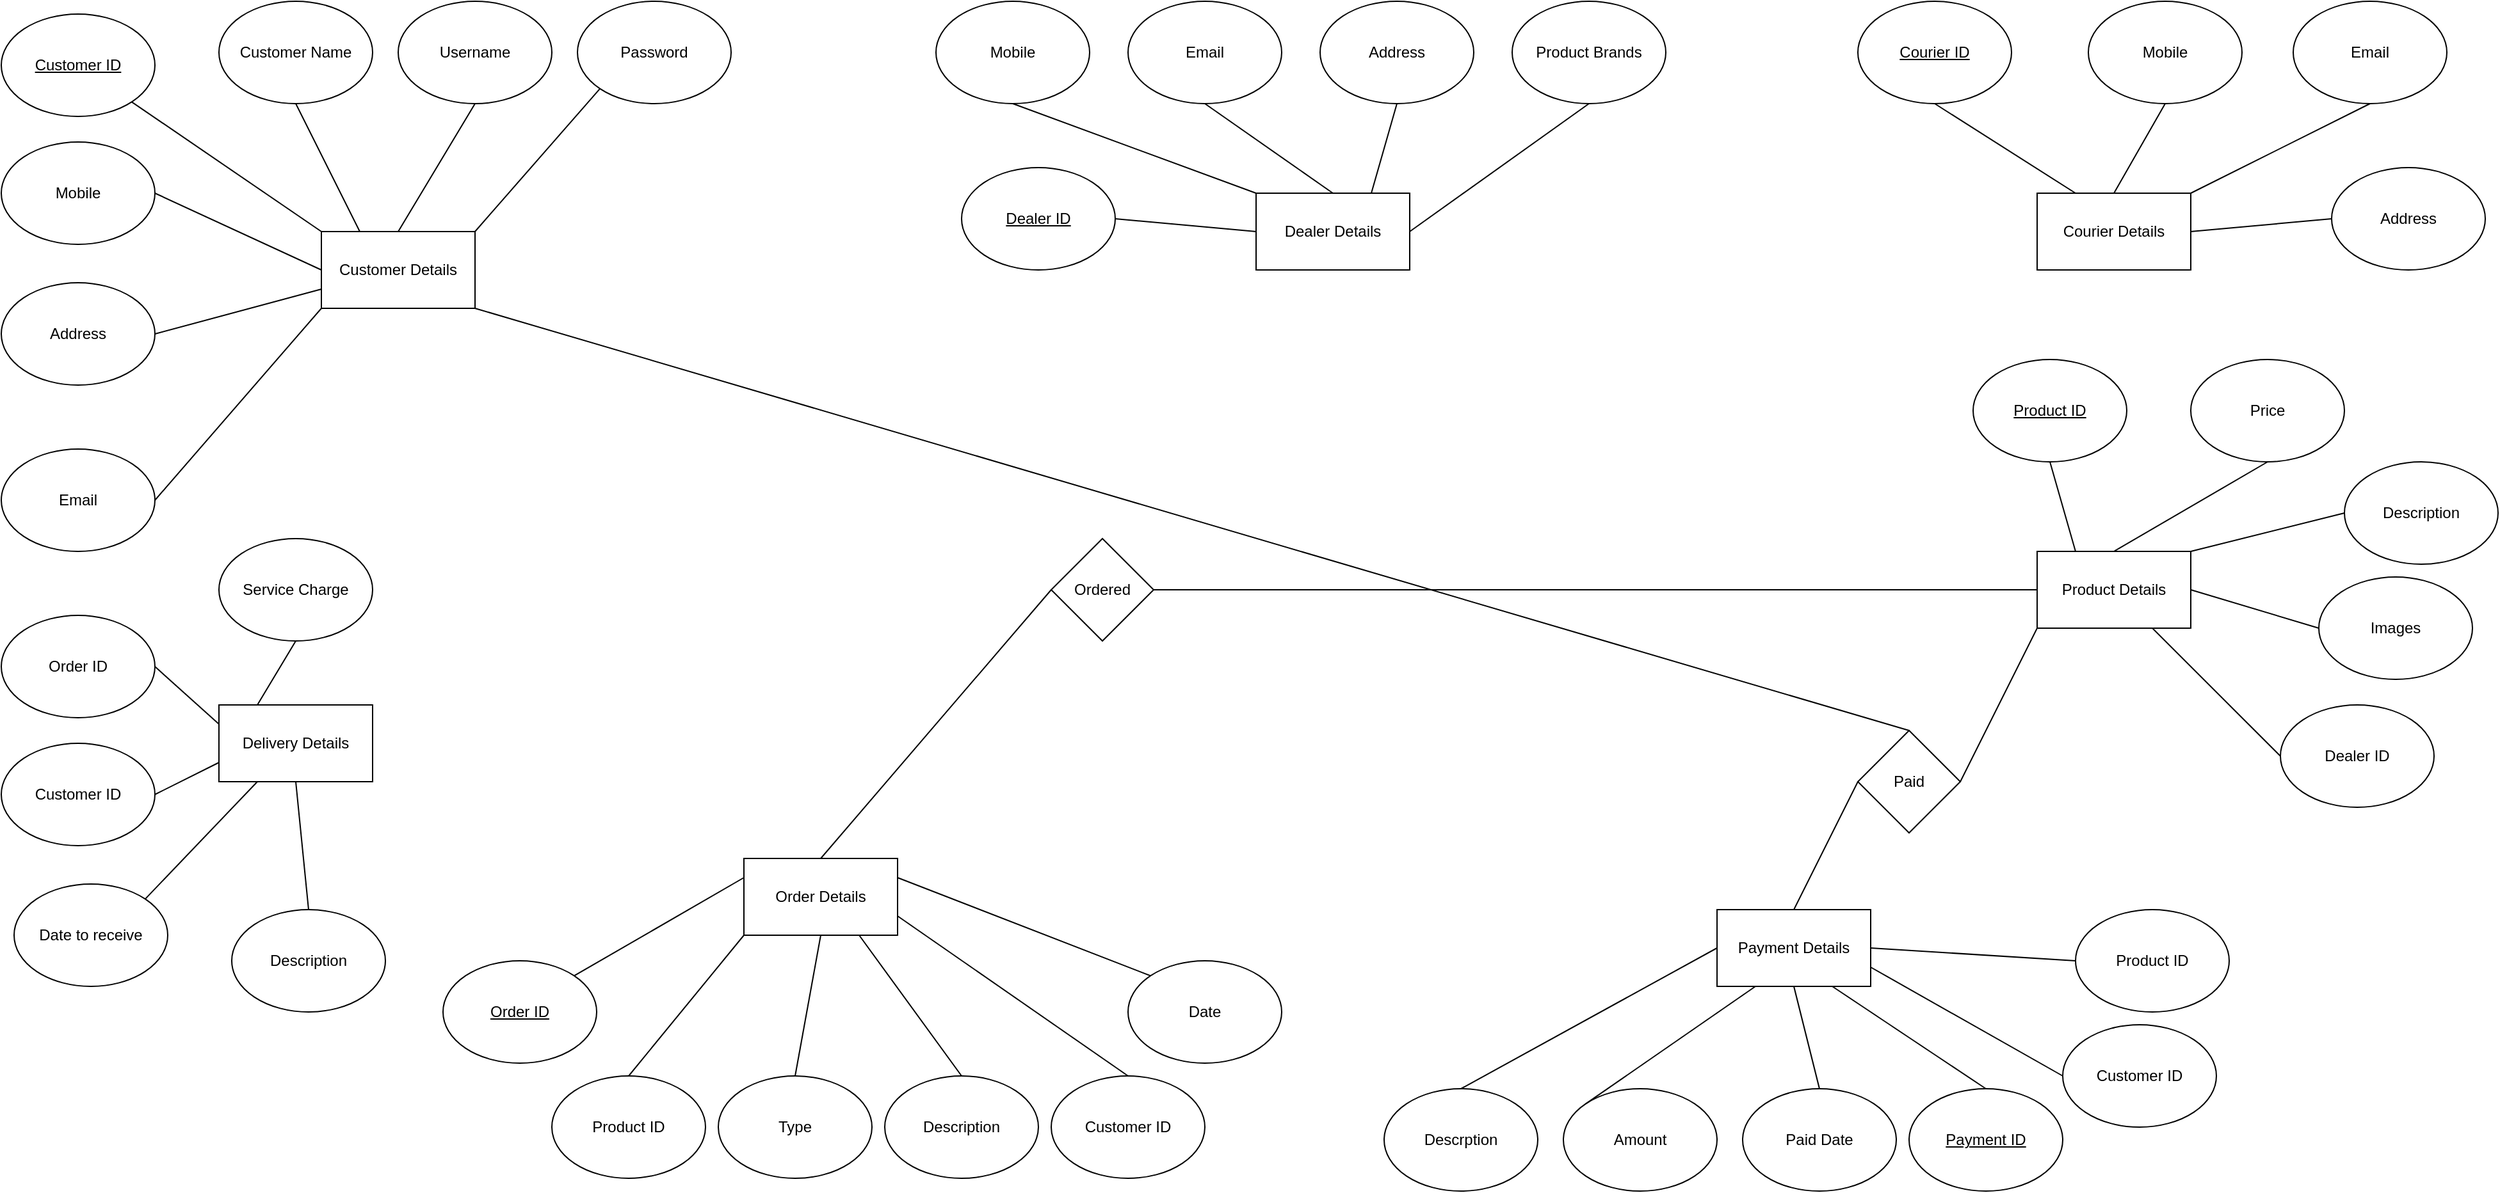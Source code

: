 <mxfile version="20.4.0" type="device"><diagram id="LmzIpkzUvW4cwGRhRcdL" name="Page-1"><mxGraphModel dx="2333" dy="781" grid="1" gridSize="10" guides="1" tooltips="1" connect="1" arrows="1" fold="1" page="1" pageScale="1" pageWidth="850" pageHeight="1100" math="0" shadow="0"><root><mxCell id="0"/><mxCell id="1" parent="0"/><mxCell id="jkDWMynLhA4pobyj6i-B-1" value="Customer Details" style="rounded=0;whiteSpace=wrap;html=1;" vertex="1" parent="1"><mxGeometry x="-580" y="180" width="120" height="60" as="geometry"/></mxCell><mxCell id="jkDWMynLhA4pobyj6i-B-2" value="Password" style="ellipse;whiteSpace=wrap;html=1;" vertex="1" parent="1"><mxGeometry x="-380" width="120" height="80" as="geometry"/></mxCell><mxCell id="jkDWMynLhA4pobyj6i-B-3" value="Username" style="ellipse;whiteSpace=wrap;html=1;" vertex="1" parent="1"><mxGeometry x="-520" width="120" height="80" as="geometry"/></mxCell><mxCell id="jkDWMynLhA4pobyj6i-B-4" value="Email" style="ellipse;whiteSpace=wrap;html=1;" vertex="1" parent="1"><mxGeometry x="-830" y="350" width="120" height="80" as="geometry"/></mxCell><mxCell id="jkDWMynLhA4pobyj6i-B-5" value="Mobile" style="ellipse;whiteSpace=wrap;html=1;" vertex="1" parent="1"><mxGeometry x="-830" y="110" width="120" height="80" as="geometry"/></mxCell><mxCell id="jkDWMynLhA4pobyj6i-B-6" value="Customer Name" style="ellipse;whiteSpace=wrap;html=1;" vertex="1" parent="1"><mxGeometry x="-660" width="120" height="80" as="geometry"/></mxCell><mxCell id="jkDWMynLhA4pobyj6i-B-7" value="&lt;u&gt;Customer ID&lt;/u&gt;" style="ellipse;whiteSpace=wrap;html=1;" vertex="1" parent="1"><mxGeometry x="-830" y="10" width="120" height="80" as="geometry"/></mxCell><mxCell id="jkDWMynLhA4pobyj6i-B-8" value="Address" style="ellipse;whiteSpace=wrap;html=1;" vertex="1" parent="1"><mxGeometry x="-830" y="220" width="120" height="80" as="geometry"/></mxCell><mxCell id="jkDWMynLhA4pobyj6i-B-9" value="" style="endArrow=none;html=1;rounded=0;entryX=0.5;entryY=1;entryDx=0;entryDy=0;exitX=0.25;exitY=0;exitDx=0;exitDy=0;" edge="1" parent="1" source="jkDWMynLhA4pobyj6i-B-1" target="jkDWMynLhA4pobyj6i-B-6"><mxGeometry width="50" height="50" relative="1" as="geometry"><mxPoint x="-440" y="310" as="sourcePoint"/><mxPoint x="-390" y="260" as="targetPoint"/></mxGeometry></mxCell><mxCell id="jkDWMynLhA4pobyj6i-B-10" value="" style="endArrow=none;html=1;rounded=0;entryX=0.5;entryY=1;entryDx=0;entryDy=0;exitX=0.5;exitY=0;exitDx=0;exitDy=0;" edge="1" parent="1" source="jkDWMynLhA4pobyj6i-B-1" target="jkDWMynLhA4pobyj6i-B-3"><mxGeometry width="50" height="50" relative="1" as="geometry"><mxPoint x="-430" y="320" as="sourcePoint"/><mxPoint x="-380" y="270" as="targetPoint"/></mxGeometry></mxCell><mxCell id="jkDWMynLhA4pobyj6i-B-11" value="" style="endArrow=none;html=1;rounded=0;entryX=0;entryY=1;entryDx=0;entryDy=0;exitX=1;exitY=0;exitDx=0;exitDy=0;" edge="1" parent="1" source="jkDWMynLhA4pobyj6i-B-1" target="jkDWMynLhA4pobyj6i-B-2"><mxGeometry width="50" height="50" relative="1" as="geometry"><mxPoint x="-420" y="330" as="sourcePoint"/><mxPoint x="-370" y="280" as="targetPoint"/></mxGeometry></mxCell><mxCell id="jkDWMynLhA4pobyj6i-B-12" value="" style="endArrow=none;html=1;rounded=0;exitX=0;exitY=0;exitDx=0;exitDy=0;" edge="1" parent="1" source="jkDWMynLhA4pobyj6i-B-1" target="jkDWMynLhA4pobyj6i-B-7"><mxGeometry width="50" height="50" relative="1" as="geometry"><mxPoint x="-410" y="340" as="sourcePoint"/><mxPoint x="-360" y="290" as="targetPoint"/></mxGeometry></mxCell><mxCell id="jkDWMynLhA4pobyj6i-B-13" value="" style="endArrow=none;html=1;rounded=0;exitX=1;exitY=0.5;exitDx=0;exitDy=0;entryX=0;entryY=0.5;entryDx=0;entryDy=0;" edge="1" parent="1" source="jkDWMynLhA4pobyj6i-B-5" target="jkDWMynLhA4pobyj6i-B-1"><mxGeometry width="50" height="50" relative="1" as="geometry"><mxPoint x="-400" y="350" as="sourcePoint"/><mxPoint x="-350" y="300" as="targetPoint"/></mxGeometry></mxCell><mxCell id="jkDWMynLhA4pobyj6i-B-14" value="" style="endArrow=none;html=1;rounded=0;exitX=1;exitY=0.5;exitDx=0;exitDy=0;entryX=0;entryY=0.75;entryDx=0;entryDy=0;" edge="1" parent="1" source="jkDWMynLhA4pobyj6i-B-8" target="jkDWMynLhA4pobyj6i-B-1"><mxGeometry width="50" height="50" relative="1" as="geometry"><mxPoint x="-390" y="360" as="sourcePoint"/><mxPoint x="-340" y="310" as="targetPoint"/></mxGeometry></mxCell><mxCell id="jkDWMynLhA4pobyj6i-B-15" value="" style="endArrow=none;html=1;rounded=0;entryX=0;entryY=1;entryDx=0;entryDy=0;exitX=1;exitY=0.5;exitDx=0;exitDy=0;" edge="1" parent="1" source="jkDWMynLhA4pobyj6i-B-4" target="jkDWMynLhA4pobyj6i-B-1"><mxGeometry width="50" height="50" relative="1" as="geometry"><mxPoint x="-380" y="370" as="sourcePoint"/><mxPoint x="-330" y="320" as="targetPoint"/></mxGeometry></mxCell><mxCell id="jkDWMynLhA4pobyj6i-B-16" value="Dealer Details" style="rounded=0;whiteSpace=wrap;html=1;" vertex="1" parent="1"><mxGeometry x="150" y="150" width="120" height="60" as="geometry"/></mxCell><mxCell id="jkDWMynLhA4pobyj6i-B-19" value="&lt;u&gt;Dealer ID&lt;/u&gt;" style="ellipse;whiteSpace=wrap;html=1;" vertex="1" parent="1"><mxGeometry x="-80" y="130" width="120" height="80" as="geometry"/></mxCell><mxCell id="jkDWMynLhA4pobyj6i-B-20" value="Product Brands" style="ellipse;whiteSpace=wrap;html=1;" vertex="1" parent="1"><mxGeometry x="350" width="120" height="80" as="geometry"/></mxCell><mxCell id="jkDWMynLhA4pobyj6i-B-21" value="Address" style="ellipse;whiteSpace=wrap;html=1;" vertex="1" parent="1"><mxGeometry x="200" width="120" height="80" as="geometry"/></mxCell><mxCell id="jkDWMynLhA4pobyj6i-B-22" value="Email" style="ellipse;whiteSpace=wrap;html=1;" vertex="1" parent="1"><mxGeometry x="50" width="120" height="80" as="geometry"/></mxCell><mxCell id="jkDWMynLhA4pobyj6i-B-23" value="Mobile" style="ellipse;whiteSpace=wrap;html=1;" vertex="1" parent="1"><mxGeometry x="-100" width="120" height="80" as="geometry"/></mxCell><mxCell id="jkDWMynLhA4pobyj6i-B-24" value="" style="endArrow=none;html=1;rounded=0;exitX=1;exitY=0.5;exitDx=0;exitDy=0;entryX=0;entryY=0.5;entryDx=0;entryDy=0;" edge="1" parent="1" source="jkDWMynLhA4pobyj6i-B-19" target="jkDWMynLhA4pobyj6i-B-16"><mxGeometry width="50" height="50" relative="1" as="geometry"><mxPoint x="20" y="270" as="sourcePoint"/><mxPoint x="70" y="220" as="targetPoint"/></mxGeometry></mxCell><mxCell id="jkDWMynLhA4pobyj6i-B-25" value="" style="endArrow=none;html=1;rounded=0;entryX=0.5;entryY=1;entryDx=0;entryDy=0;exitX=0;exitY=0;exitDx=0;exitDy=0;" edge="1" parent="1" source="jkDWMynLhA4pobyj6i-B-16" target="jkDWMynLhA4pobyj6i-B-23"><mxGeometry width="50" height="50" relative="1" as="geometry"><mxPoint x="30" y="280" as="sourcePoint"/><mxPoint x="80" y="230" as="targetPoint"/></mxGeometry></mxCell><mxCell id="jkDWMynLhA4pobyj6i-B-26" value="" style="endArrow=none;html=1;rounded=0;entryX=0.5;entryY=1;entryDx=0;entryDy=0;exitX=0.5;exitY=0;exitDx=0;exitDy=0;" edge="1" parent="1" source="jkDWMynLhA4pobyj6i-B-16" target="jkDWMynLhA4pobyj6i-B-22"><mxGeometry width="50" height="50" relative="1" as="geometry"><mxPoint x="40" y="290" as="sourcePoint"/><mxPoint x="90" y="240" as="targetPoint"/></mxGeometry></mxCell><mxCell id="jkDWMynLhA4pobyj6i-B-27" value="" style="endArrow=none;html=1;rounded=0;entryX=0.5;entryY=1;entryDx=0;entryDy=0;exitX=0.75;exitY=0;exitDx=0;exitDy=0;" edge="1" parent="1" source="jkDWMynLhA4pobyj6i-B-16" target="jkDWMynLhA4pobyj6i-B-21"><mxGeometry width="50" height="50" relative="1" as="geometry"><mxPoint x="50" y="300" as="sourcePoint"/><mxPoint x="100" y="250" as="targetPoint"/></mxGeometry></mxCell><mxCell id="jkDWMynLhA4pobyj6i-B-28" value="" style="endArrow=none;html=1;rounded=0;entryX=0.5;entryY=1;entryDx=0;entryDy=0;exitX=1;exitY=0.5;exitDx=0;exitDy=0;" edge="1" parent="1" source="jkDWMynLhA4pobyj6i-B-16" target="jkDWMynLhA4pobyj6i-B-20"><mxGeometry width="50" height="50" relative="1" as="geometry"><mxPoint x="60" y="310" as="sourcePoint"/><mxPoint x="110" y="260" as="targetPoint"/></mxGeometry></mxCell><mxCell id="jkDWMynLhA4pobyj6i-B-29" value="Courier Details" style="rounded=0;whiteSpace=wrap;html=1;" vertex="1" parent="1"><mxGeometry x="760" y="150" width="120" height="60" as="geometry"/></mxCell><mxCell id="jkDWMynLhA4pobyj6i-B-30" value="Address" style="ellipse;whiteSpace=wrap;html=1;" vertex="1" parent="1"><mxGeometry x="990" y="130" width="120" height="80" as="geometry"/></mxCell><mxCell id="jkDWMynLhA4pobyj6i-B-31" value="Email" style="ellipse;whiteSpace=wrap;html=1;" vertex="1" parent="1"><mxGeometry x="960" width="120" height="80" as="geometry"/></mxCell><mxCell id="jkDWMynLhA4pobyj6i-B-32" value="&lt;u&gt;Courier ID&lt;/u&gt;" style="ellipse;whiteSpace=wrap;html=1;" vertex="1" parent="1"><mxGeometry x="620" width="120" height="80" as="geometry"/></mxCell><mxCell id="jkDWMynLhA4pobyj6i-B-33" value="Mobile" style="ellipse;whiteSpace=wrap;html=1;" vertex="1" parent="1"><mxGeometry x="800" width="120" height="80" as="geometry"/></mxCell><mxCell id="jkDWMynLhA4pobyj6i-B-34" value="" style="endArrow=none;html=1;rounded=0;entryX=0.5;entryY=1;entryDx=0;entryDy=0;exitX=0.25;exitY=0;exitDx=0;exitDy=0;" edge="1" parent="1" source="jkDWMynLhA4pobyj6i-B-29" target="jkDWMynLhA4pobyj6i-B-32"><mxGeometry width="50" height="50" relative="1" as="geometry"><mxPoint x="560" y="270" as="sourcePoint"/><mxPoint x="610" y="220" as="targetPoint"/></mxGeometry></mxCell><mxCell id="jkDWMynLhA4pobyj6i-B-35" value="" style="endArrow=none;html=1;rounded=0;entryX=0.5;entryY=1;entryDx=0;entryDy=0;exitX=0.5;exitY=0;exitDx=0;exitDy=0;" edge="1" parent="1" source="jkDWMynLhA4pobyj6i-B-29" target="jkDWMynLhA4pobyj6i-B-33"><mxGeometry width="50" height="50" relative="1" as="geometry"><mxPoint x="570" y="280" as="sourcePoint"/><mxPoint x="620" y="230" as="targetPoint"/></mxGeometry></mxCell><mxCell id="jkDWMynLhA4pobyj6i-B-36" value="" style="endArrow=none;html=1;rounded=0;entryX=0.5;entryY=1;entryDx=0;entryDy=0;exitX=1;exitY=0;exitDx=0;exitDy=0;" edge="1" parent="1" source="jkDWMynLhA4pobyj6i-B-29" target="jkDWMynLhA4pobyj6i-B-31"><mxGeometry width="50" height="50" relative="1" as="geometry"><mxPoint x="580" y="290" as="sourcePoint"/><mxPoint x="630" y="240" as="targetPoint"/></mxGeometry></mxCell><mxCell id="jkDWMynLhA4pobyj6i-B-37" value="" style="endArrow=none;html=1;rounded=0;entryX=0;entryY=0.5;entryDx=0;entryDy=0;exitX=1;exitY=0.5;exitDx=0;exitDy=0;" edge="1" parent="1" source="jkDWMynLhA4pobyj6i-B-29" target="jkDWMynLhA4pobyj6i-B-30"><mxGeometry width="50" height="50" relative="1" as="geometry"><mxPoint x="590" y="300" as="sourcePoint"/><mxPoint x="640" y="250" as="targetPoint"/></mxGeometry></mxCell><mxCell id="jkDWMynLhA4pobyj6i-B-38" value="Delivery Details" style="rounded=0;whiteSpace=wrap;html=1;" vertex="1" parent="1"><mxGeometry x="-660" y="550" width="120" height="60" as="geometry"/></mxCell><mxCell id="jkDWMynLhA4pobyj6i-B-40" value="Service Charge" style="ellipse;whiteSpace=wrap;html=1;" vertex="1" parent="1"><mxGeometry x="-660" y="420" width="120" height="80" as="geometry"/></mxCell><mxCell id="jkDWMynLhA4pobyj6i-B-41" value="Description" style="ellipse;whiteSpace=wrap;html=1;" vertex="1" parent="1"><mxGeometry x="-650" y="710" width="120" height="80" as="geometry"/></mxCell><mxCell id="jkDWMynLhA4pobyj6i-B-42" value="Date to receive" style="ellipse;whiteSpace=wrap;html=1;" vertex="1" parent="1"><mxGeometry x="-820" y="690" width="120" height="80" as="geometry"/></mxCell><mxCell id="jkDWMynLhA4pobyj6i-B-43" value="Customer ID" style="ellipse;whiteSpace=wrap;html=1;" vertex="1" parent="1"><mxGeometry x="-830" y="580" width="120" height="80" as="geometry"/></mxCell><mxCell id="jkDWMynLhA4pobyj6i-B-44" value="Order ID" style="ellipse;whiteSpace=wrap;html=1;" vertex="1" parent="1"><mxGeometry x="-830" y="480" width="120" height="80" as="geometry"/></mxCell><mxCell id="jkDWMynLhA4pobyj6i-B-47" value="" style="endArrow=none;html=1;rounded=0;entryX=0.5;entryY=1;entryDx=0;entryDy=0;exitX=0.25;exitY=0;exitDx=0;exitDy=0;" edge="1" parent="1" source="jkDWMynLhA4pobyj6i-B-38" target="jkDWMynLhA4pobyj6i-B-40"><mxGeometry width="50" height="50" relative="1" as="geometry"><mxPoint x="-500" y="610" as="sourcePoint"/><mxPoint x="-450" y="560" as="targetPoint"/></mxGeometry></mxCell><mxCell id="jkDWMynLhA4pobyj6i-B-48" value="" style="endArrow=none;html=1;rounded=0;exitX=1;exitY=0.5;exitDx=0;exitDy=0;entryX=0;entryY=0.25;entryDx=0;entryDy=0;" edge="1" parent="1" source="jkDWMynLhA4pobyj6i-B-44" target="jkDWMynLhA4pobyj6i-B-38"><mxGeometry width="50" height="50" relative="1" as="geometry"><mxPoint x="-490" y="620" as="sourcePoint"/><mxPoint x="-440" y="570" as="targetPoint"/></mxGeometry></mxCell><mxCell id="jkDWMynLhA4pobyj6i-B-49" value="" style="endArrow=none;html=1;rounded=0;exitX=1;exitY=0.5;exitDx=0;exitDy=0;entryX=0;entryY=0.75;entryDx=0;entryDy=0;" edge="1" parent="1" source="jkDWMynLhA4pobyj6i-B-43" target="jkDWMynLhA4pobyj6i-B-38"><mxGeometry width="50" height="50" relative="1" as="geometry"><mxPoint x="-480" y="630" as="sourcePoint"/><mxPoint x="-430" y="580" as="targetPoint"/></mxGeometry></mxCell><mxCell id="jkDWMynLhA4pobyj6i-B-50" value="" style="endArrow=none;html=1;rounded=0;exitX=1;exitY=0;exitDx=0;exitDy=0;entryX=0.25;entryY=1;entryDx=0;entryDy=0;" edge="1" parent="1" source="jkDWMynLhA4pobyj6i-B-42" target="jkDWMynLhA4pobyj6i-B-38"><mxGeometry width="50" height="50" relative="1" as="geometry"><mxPoint x="-470" y="640" as="sourcePoint"/><mxPoint x="-420" y="590" as="targetPoint"/></mxGeometry></mxCell><mxCell id="jkDWMynLhA4pobyj6i-B-51" value="" style="endArrow=none;html=1;rounded=0;exitX=0.5;exitY=0;exitDx=0;exitDy=0;entryX=0.5;entryY=1;entryDx=0;entryDy=0;" edge="1" parent="1" source="jkDWMynLhA4pobyj6i-B-41" target="jkDWMynLhA4pobyj6i-B-38"><mxGeometry width="50" height="50" relative="1" as="geometry"><mxPoint x="-460" y="650" as="sourcePoint"/><mxPoint x="-410" y="600" as="targetPoint"/></mxGeometry></mxCell><mxCell id="jkDWMynLhA4pobyj6i-B-52" value="Order Details" style="rounded=0;whiteSpace=wrap;html=1;" vertex="1" parent="1"><mxGeometry x="-250" y="670" width="120" height="60" as="geometry"/></mxCell><mxCell id="jkDWMynLhA4pobyj6i-B-53" value="&lt;u&gt;Order ID&lt;/u&gt;" style="ellipse;whiteSpace=wrap;html=1;" vertex="1" parent="1"><mxGeometry x="-485" y="750" width="120" height="80" as="geometry"/></mxCell><mxCell id="jkDWMynLhA4pobyj6i-B-54" value="Date" style="ellipse;whiteSpace=wrap;html=1;" vertex="1" parent="1"><mxGeometry x="50" y="750" width="120" height="80" as="geometry"/></mxCell><mxCell id="jkDWMynLhA4pobyj6i-B-55" value="Customer ID" style="ellipse;whiteSpace=wrap;html=1;" vertex="1" parent="1"><mxGeometry x="-10" y="840" width="120" height="80" as="geometry"/></mxCell><mxCell id="jkDWMynLhA4pobyj6i-B-56" value="Description" style="ellipse;whiteSpace=wrap;html=1;" vertex="1" parent="1"><mxGeometry x="-140" y="840" width="120" height="80" as="geometry"/></mxCell><mxCell id="jkDWMynLhA4pobyj6i-B-57" value="Type" style="ellipse;whiteSpace=wrap;html=1;" vertex="1" parent="1"><mxGeometry x="-270" y="840" width="120" height="80" as="geometry"/></mxCell><mxCell id="jkDWMynLhA4pobyj6i-B-58" value="Product ID" style="ellipse;whiteSpace=wrap;html=1;" vertex="1" parent="1"><mxGeometry x="-400" y="840" width="120" height="80" as="geometry"/></mxCell><mxCell id="jkDWMynLhA4pobyj6i-B-60" value="" style="endArrow=none;html=1;rounded=0;exitX=1;exitY=0;exitDx=0;exitDy=0;entryX=0;entryY=0.25;entryDx=0;entryDy=0;" edge="1" parent="1" source="jkDWMynLhA4pobyj6i-B-53" target="jkDWMynLhA4pobyj6i-B-52"><mxGeometry width="50" height="50" relative="1" as="geometry"><mxPoint x="-210" y="610" as="sourcePoint"/><mxPoint x="-160" y="560" as="targetPoint"/></mxGeometry></mxCell><mxCell id="jkDWMynLhA4pobyj6i-B-61" value="" style="endArrow=none;html=1;rounded=0;exitX=0.5;exitY=0;exitDx=0;exitDy=0;entryX=0;entryY=1;entryDx=0;entryDy=0;" edge="1" parent="1" source="jkDWMynLhA4pobyj6i-B-58" target="jkDWMynLhA4pobyj6i-B-52"><mxGeometry width="50" height="50" relative="1" as="geometry"><mxPoint x="-210" y="610" as="sourcePoint"/><mxPoint x="-160" y="560" as="targetPoint"/></mxGeometry></mxCell><mxCell id="jkDWMynLhA4pobyj6i-B-62" value="" style="endArrow=none;html=1;rounded=0;exitX=0.5;exitY=0;exitDx=0;exitDy=0;entryX=0.5;entryY=1;entryDx=0;entryDy=0;" edge="1" parent="1" source="jkDWMynLhA4pobyj6i-B-57" target="jkDWMynLhA4pobyj6i-B-52"><mxGeometry width="50" height="50" relative="1" as="geometry"><mxPoint x="-210" y="610" as="sourcePoint"/><mxPoint x="-160" y="560" as="targetPoint"/></mxGeometry></mxCell><mxCell id="jkDWMynLhA4pobyj6i-B-63" value="" style="endArrow=none;html=1;rounded=0;entryX=0.5;entryY=0;entryDx=0;entryDy=0;exitX=0.75;exitY=1;exitDx=0;exitDy=0;" edge="1" parent="1" source="jkDWMynLhA4pobyj6i-B-52" target="jkDWMynLhA4pobyj6i-B-56"><mxGeometry width="50" height="50" relative="1" as="geometry"><mxPoint x="-210" y="610" as="sourcePoint"/><mxPoint x="-160" y="560" as="targetPoint"/></mxGeometry></mxCell><mxCell id="jkDWMynLhA4pobyj6i-B-64" value="" style="endArrow=none;html=1;rounded=0;entryX=0.5;entryY=0;entryDx=0;entryDy=0;exitX=1;exitY=0.75;exitDx=0;exitDy=0;" edge="1" parent="1" source="jkDWMynLhA4pobyj6i-B-52" target="jkDWMynLhA4pobyj6i-B-55"><mxGeometry width="50" height="50" relative="1" as="geometry"><mxPoint x="-210" y="610" as="sourcePoint"/><mxPoint x="-160" y="560" as="targetPoint"/></mxGeometry></mxCell><mxCell id="jkDWMynLhA4pobyj6i-B-65" value="" style="endArrow=none;html=1;rounded=0;entryX=0;entryY=0;entryDx=0;entryDy=0;exitX=1;exitY=0.25;exitDx=0;exitDy=0;" edge="1" parent="1" source="jkDWMynLhA4pobyj6i-B-52" target="jkDWMynLhA4pobyj6i-B-54"><mxGeometry width="50" height="50" relative="1" as="geometry"><mxPoint x="-210" y="610" as="sourcePoint"/><mxPoint x="-160" y="560" as="targetPoint"/></mxGeometry></mxCell><mxCell id="jkDWMynLhA4pobyj6i-B-66" value="Payment Details" style="rounded=0;whiteSpace=wrap;html=1;" vertex="1" parent="1"><mxGeometry x="510" y="710" width="120" height="60" as="geometry"/></mxCell><mxCell id="jkDWMynLhA4pobyj6i-B-67" value="Descrption" style="ellipse;whiteSpace=wrap;html=1;" vertex="1" parent="1"><mxGeometry x="250" y="850" width="120" height="80" as="geometry"/></mxCell><mxCell id="jkDWMynLhA4pobyj6i-B-68" value="Amount" style="ellipse;whiteSpace=wrap;html=1;" vertex="1" parent="1"><mxGeometry x="390" y="850" width="120" height="80" as="geometry"/></mxCell><mxCell id="jkDWMynLhA4pobyj6i-B-69" value="Paid Date" style="ellipse;whiteSpace=wrap;html=1;" vertex="1" parent="1"><mxGeometry x="530" y="850" width="120" height="80" as="geometry"/></mxCell><mxCell id="jkDWMynLhA4pobyj6i-B-70" value="Product ID" style="ellipse;whiteSpace=wrap;html=1;" vertex="1" parent="1"><mxGeometry x="790" y="710" width="120" height="80" as="geometry"/></mxCell><mxCell id="jkDWMynLhA4pobyj6i-B-71" value="&lt;u&gt;Payment ID&lt;/u&gt;" style="ellipse;whiteSpace=wrap;html=1;" vertex="1" parent="1"><mxGeometry x="660" y="850" width="120" height="80" as="geometry"/></mxCell><mxCell id="jkDWMynLhA4pobyj6i-B-72" value="Customer ID" style="ellipse;whiteSpace=wrap;html=1;" vertex="1" parent="1"><mxGeometry x="780" y="800" width="120" height="80" as="geometry"/></mxCell><mxCell id="jkDWMynLhA4pobyj6i-B-73" value="" style="endArrow=none;html=1;rounded=0;entryX=1;entryY=0.5;entryDx=0;entryDy=0;exitX=0;exitY=0.5;exitDx=0;exitDy=0;" edge="1" parent="1" source="jkDWMynLhA4pobyj6i-B-70" target="jkDWMynLhA4pobyj6i-B-66"><mxGeometry width="50" height="50" relative="1" as="geometry"><mxPoint x="-210" y="530" as="sourcePoint"/><mxPoint x="-160" y="480" as="targetPoint"/></mxGeometry></mxCell><mxCell id="jkDWMynLhA4pobyj6i-B-74" value="" style="endArrow=none;html=1;rounded=0;entryX=1;entryY=0.75;entryDx=0;entryDy=0;exitX=0;exitY=0.5;exitDx=0;exitDy=0;" edge="1" parent="1" source="jkDWMynLhA4pobyj6i-B-72" target="jkDWMynLhA4pobyj6i-B-66"><mxGeometry width="50" height="50" relative="1" as="geometry"><mxPoint x="-200" y="540" as="sourcePoint"/><mxPoint x="-150" y="490" as="targetPoint"/></mxGeometry></mxCell><mxCell id="jkDWMynLhA4pobyj6i-B-75" value="" style="endArrow=none;html=1;rounded=0;entryX=0.5;entryY=0;entryDx=0;entryDy=0;exitX=0.75;exitY=1;exitDx=0;exitDy=0;" edge="1" parent="1" source="jkDWMynLhA4pobyj6i-B-66" target="jkDWMynLhA4pobyj6i-B-71"><mxGeometry width="50" height="50" relative="1" as="geometry"><mxPoint x="-190" y="550" as="sourcePoint"/><mxPoint x="-140" y="500" as="targetPoint"/></mxGeometry></mxCell><mxCell id="jkDWMynLhA4pobyj6i-B-76" value="" style="endArrow=none;html=1;rounded=0;entryX=0.5;entryY=0;entryDx=0;entryDy=0;exitX=0.5;exitY=1;exitDx=0;exitDy=0;" edge="1" parent="1" source="jkDWMynLhA4pobyj6i-B-66" target="jkDWMynLhA4pobyj6i-B-69"><mxGeometry width="50" height="50" relative="1" as="geometry"><mxPoint x="-180" y="560" as="sourcePoint"/><mxPoint x="-130" y="510" as="targetPoint"/></mxGeometry></mxCell><mxCell id="jkDWMynLhA4pobyj6i-B-77" value="" style="endArrow=none;html=1;rounded=0;entryX=0;entryY=0;entryDx=0;entryDy=0;exitX=0.25;exitY=1;exitDx=0;exitDy=0;" edge="1" parent="1" source="jkDWMynLhA4pobyj6i-B-66" target="jkDWMynLhA4pobyj6i-B-68"><mxGeometry width="50" height="50" relative="1" as="geometry"><mxPoint x="-170" y="570" as="sourcePoint"/><mxPoint x="-120" y="520" as="targetPoint"/></mxGeometry></mxCell><mxCell id="jkDWMynLhA4pobyj6i-B-78" value="" style="endArrow=none;html=1;rounded=0;entryX=0.5;entryY=0;entryDx=0;entryDy=0;exitX=0;exitY=0.5;exitDx=0;exitDy=0;" edge="1" parent="1" source="jkDWMynLhA4pobyj6i-B-66" target="jkDWMynLhA4pobyj6i-B-67"><mxGeometry width="50" height="50" relative="1" as="geometry"><mxPoint x="-160" y="580" as="sourcePoint"/><mxPoint x="-110" y="530" as="targetPoint"/></mxGeometry></mxCell><mxCell id="jkDWMynLhA4pobyj6i-B-79" value="Product Details" style="rounded=0;whiteSpace=wrap;html=1;" vertex="1" parent="1"><mxGeometry x="760" y="430" width="120" height="60" as="geometry"/></mxCell><mxCell id="jkDWMynLhA4pobyj6i-B-80" value="Dealer ID" style="ellipse;whiteSpace=wrap;html=1;" vertex="1" parent="1"><mxGeometry x="950" y="550" width="120" height="80" as="geometry"/></mxCell><mxCell id="jkDWMynLhA4pobyj6i-B-81" value="Images" style="ellipse;whiteSpace=wrap;html=1;" vertex="1" parent="1"><mxGeometry x="980" y="450" width="120" height="80" as="geometry"/></mxCell><mxCell id="jkDWMynLhA4pobyj6i-B-82" value="Description" style="ellipse;whiteSpace=wrap;html=1;" vertex="1" parent="1"><mxGeometry x="1000" y="360" width="120" height="80" as="geometry"/></mxCell><mxCell id="jkDWMynLhA4pobyj6i-B-83" value="Price" style="ellipse;whiteSpace=wrap;html=1;" vertex="1" parent="1"><mxGeometry x="880" y="280" width="120" height="80" as="geometry"/></mxCell><mxCell id="jkDWMynLhA4pobyj6i-B-84" value="&lt;u&gt;Product ID&lt;/u&gt;" style="ellipse;whiteSpace=wrap;html=1;" vertex="1" parent="1"><mxGeometry x="710" y="280" width="120" height="80" as="geometry"/></mxCell><mxCell id="jkDWMynLhA4pobyj6i-B-85" value="" style="endArrow=none;html=1;rounded=0;entryX=0.5;entryY=1;entryDx=0;entryDy=0;exitX=0.25;exitY=0;exitDx=0;exitDy=0;" edge="1" parent="1" source="jkDWMynLhA4pobyj6i-B-79" target="jkDWMynLhA4pobyj6i-B-84"><mxGeometry width="50" height="50" relative="1" as="geometry"><mxPoint x="-210" y="520" as="sourcePoint"/><mxPoint x="-160" y="470" as="targetPoint"/></mxGeometry></mxCell><mxCell id="jkDWMynLhA4pobyj6i-B-86" value="" style="endArrow=none;html=1;rounded=0;entryX=0.5;entryY=1;entryDx=0;entryDy=0;exitX=0.5;exitY=0;exitDx=0;exitDy=0;" edge="1" parent="1" source="jkDWMynLhA4pobyj6i-B-79" target="jkDWMynLhA4pobyj6i-B-83"><mxGeometry width="50" height="50" relative="1" as="geometry"><mxPoint x="-200" y="530" as="sourcePoint"/><mxPoint x="-150" y="480" as="targetPoint"/></mxGeometry></mxCell><mxCell id="jkDWMynLhA4pobyj6i-B-87" value="" style="endArrow=none;html=1;rounded=0;entryX=0;entryY=0.5;entryDx=0;entryDy=0;exitX=1;exitY=0;exitDx=0;exitDy=0;" edge="1" parent="1" source="jkDWMynLhA4pobyj6i-B-79" target="jkDWMynLhA4pobyj6i-B-82"><mxGeometry width="50" height="50" relative="1" as="geometry"><mxPoint x="-190" y="540" as="sourcePoint"/><mxPoint x="-140" y="490" as="targetPoint"/></mxGeometry></mxCell><mxCell id="jkDWMynLhA4pobyj6i-B-88" value="" style="endArrow=none;html=1;rounded=0;entryX=0;entryY=0.5;entryDx=0;entryDy=0;exitX=1;exitY=0.5;exitDx=0;exitDy=0;" edge="1" parent="1" source="jkDWMynLhA4pobyj6i-B-79" target="jkDWMynLhA4pobyj6i-B-81"><mxGeometry width="50" height="50" relative="1" as="geometry"><mxPoint x="-180" y="550" as="sourcePoint"/><mxPoint x="-130" y="500" as="targetPoint"/></mxGeometry></mxCell><mxCell id="jkDWMynLhA4pobyj6i-B-89" value="" style="endArrow=none;html=1;rounded=0;exitX=0.75;exitY=1;exitDx=0;exitDy=0;entryX=0;entryY=0.5;entryDx=0;entryDy=0;" edge="1" parent="1" source="jkDWMynLhA4pobyj6i-B-79" target="jkDWMynLhA4pobyj6i-B-80"><mxGeometry width="50" height="50" relative="1" as="geometry"><mxPoint x="-170" y="560" as="sourcePoint"/><mxPoint x="-60" y="520" as="targetPoint"/></mxGeometry></mxCell><mxCell id="jkDWMynLhA4pobyj6i-B-91" value="Ordered" style="rhombus;whiteSpace=wrap;html=1;" vertex="1" parent="1"><mxGeometry x="-10" y="420" width="80" height="80" as="geometry"/></mxCell><mxCell id="jkDWMynLhA4pobyj6i-B-92" value="" style="endArrow=none;html=1;rounded=0;exitX=1;exitY=0.5;exitDx=0;exitDy=0;entryX=0;entryY=0.5;entryDx=0;entryDy=0;" edge="1" parent="1" source="jkDWMynLhA4pobyj6i-B-91" target="jkDWMynLhA4pobyj6i-B-79"><mxGeometry width="50" height="50" relative="1" as="geometry"><mxPoint x="360" y="480" as="sourcePoint"/><mxPoint x="410" y="430" as="targetPoint"/></mxGeometry></mxCell><mxCell id="jkDWMynLhA4pobyj6i-B-93" value="" style="endArrow=none;html=1;rounded=0;entryX=0.5;entryY=0;entryDx=0;entryDy=0;exitX=0;exitY=0.5;exitDx=0;exitDy=0;" edge="1" parent="1" source="jkDWMynLhA4pobyj6i-B-91" target="jkDWMynLhA4pobyj6i-B-52"><mxGeometry width="50" height="50" relative="1" as="geometry"><mxPoint x="360" y="480" as="sourcePoint"/><mxPoint x="410" y="430" as="targetPoint"/></mxGeometry></mxCell><mxCell id="jkDWMynLhA4pobyj6i-B-94" value="Paid" style="rhombus;whiteSpace=wrap;html=1;" vertex="1" parent="1"><mxGeometry x="620" y="570" width="80" height="80" as="geometry"/></mxCell><mxCell id="jkDWMynLhA4pobyj6i-B-95" value="" style="endArrow=none;html=1;rounded=0;entryX=1;entryY=0.5;entryDx=0;entryDy=0;exitX=0;exitY=1;exitDx=0;exitDy=0;" edge="1" parent="1" source="jkDWMynLhA4pobyj6i-B-79" target="jkDWMynLhA4pobyj6i-B-94"><mxGeometry width="50" height="50" relative="1" as="geometry"><mxPoint x="360" y="610" as="sourcePoint"/><mxPoint x="410" y="560" as="targetPoint"/></mxGeometry></mxCell><mxCell id="jkDWMynLhA4pobyj6i-B-96" value="" style="endArrow=none;html=1;rounded=0;entryX=0;entryY=0.5;entryDx=0;entryDy=0;exitX=0.5;exitY=0;exitDx=0;exitDy=0;" edge="1" parent="1" source="jkDWMynLhA4pobyj6i-B-66" target="jkDWMynLhA4pobyj6i-B-94"><mxGeometry width="50" height="50" relative="1" as="geometry"><mxPoint x="360" y="610" as="sourcePoint"/><mxPoint x="410" y="560" as="targetPoint"/></mxGeometry></mxCell><mxCell id="jkDWMynLhA4pobyj6i-B-97" value="" style="endArrow=none;html=1;rounded=0;exitX=1;exitY=1;exitDx=0;exitDy=0;entryX=0.5;entryY=0;entryDx=0;entryDy=0;" edge="1" parent="1" source="jkDWMynLhA4pobyj6i-B-1" target="jkDWMynLhA4pobyj6i-B-94"><mxGeometry width="50" height="50" relative="1" as="geometry"><mxPoint x="-20" y="480" as="sourcePoint"/><mxPoint x="30" y="430" as="targetPoint"/></mxGeometry></mxCell></root></mxGraphModel></diagram></mxfile>